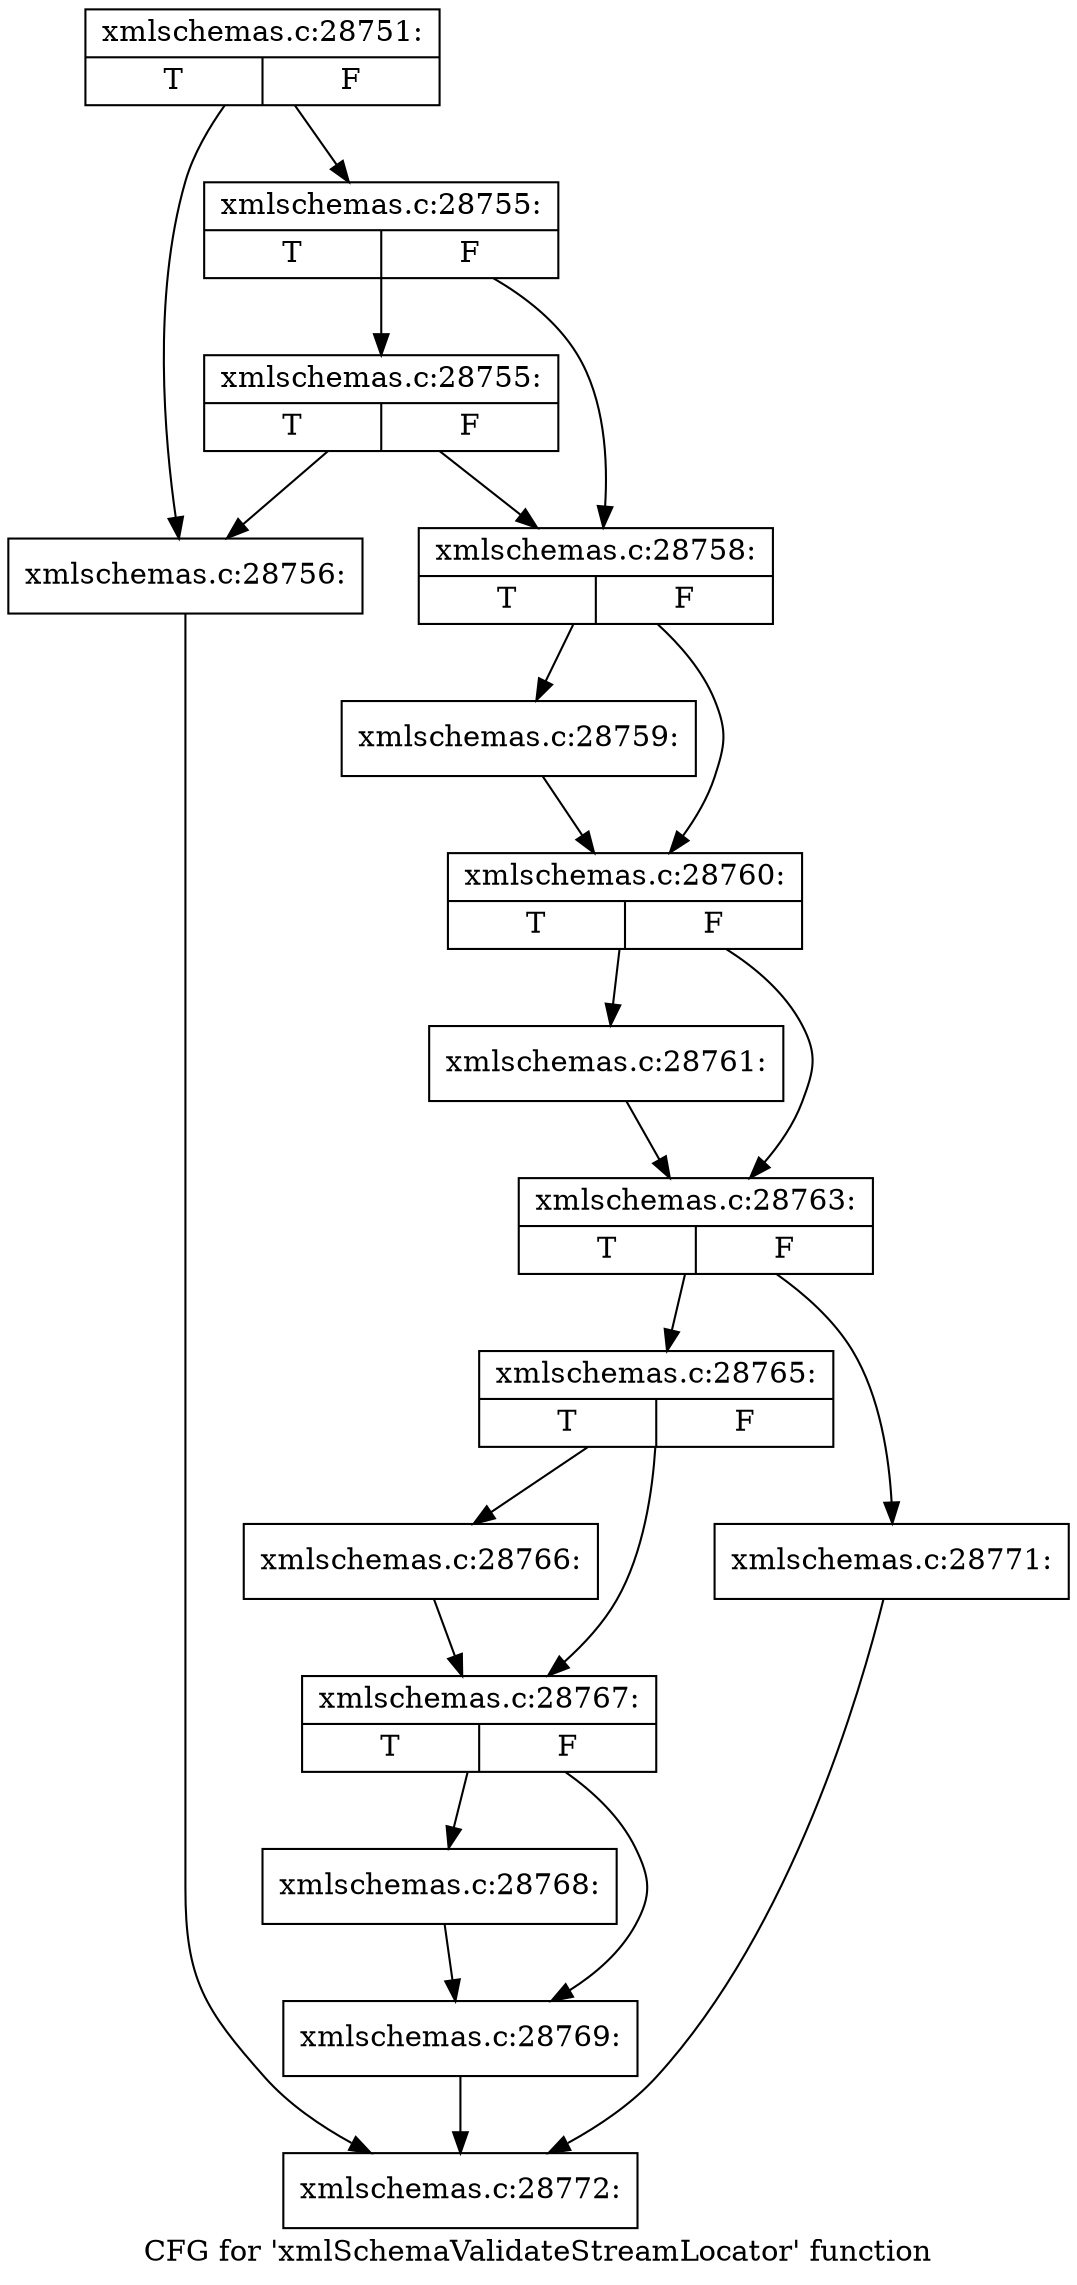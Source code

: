 digraph "CFG for 'xmlSchemaValidateStreamLocator' function" {
	label="CFG for 'xmlSchemaValidateStreamLocator' function";

	Node0x5705a30 [shape=record,label="{xmlschemas.c:28751:|{<s0>T|<s1>F}}"];
	Node0x5705a30 -> Node0x570ecb0;
	Node0x5705a30 -> Node0x570ed50;
	Node0x570ed50 [shape=record,label="{xmlschemas.c:28755:|{<s0>T|<s1>F}}"];
	Node0x570ed50 -> Node0x570f060;
	Node0x570ed50 -> Node0x570ed00;
	Node0x570f060 [shape=record,label="{xmlschemas.c:28755:|{<s0>T|<s1>F}}"];
	Node0x570f060 -> Node0x570ecb0;
	Node0x570f060 -> Node0x570ed00;
	Node0x570ecb0 [shape=record,label="{xmlschemas.c:28756:}"];
	Node0x570ecb0 -> Node0x570ce10;
	Node0x570ed00 [shape=record,label="{xmlschemas.c:28758:|{<s0>T|<s1>F}}"];
	Node0x570ed00 -> Node0x570f6f0;
	Node0x570ed00 -> Node0x570f740;
	Node0x570f6f0 [shape=record,label="{xmlschemas.c:28759:}"];
	Node0x570f6f0 -> Node0x570f740;
	Node0x570f740 [shape=record,label="{xmlschemas.c:28760:|{<s0>T|<s1>F}}"];
	Node0x570f740 -> Node0x570fc60;
	Node0x570f740 -> Node0x570fcb0;
	Node0x570fc60 [shape=record,label="{xmlschemas.c:28761:}"];
	Node0x570fc60 -> Node0x570fcb0;
	Node0x570fcb0 [shape=record,label="{xmlschemas.c:28763:|{<s0>T|<s1>F}}"];
	Node0x570fcb0 -> Node0x57103d0;
	Node0x570fcb0 -> Node0x5710420;
	Node0x57103d0 [shape=record,label="{xmlschemas.c:28765:|{<s0>T|<s1>F}}"];
	Node0x57103d0 -> Node0x5710910;
	Node0x57103d0 -> Node0x5710960;
	Node0x5710910 [shape=record,label="{xmlschemas.c:28766:}"];
	Node0x5710910 -> Node0x5710960;
	Node0x5710960 [shape=record,label="{xmlschemas.c:28767:|{<s0>T|<s1>F}}"];
	Node0x5710960 -> Node0x57110e0;
	Node0x5710960 -> Node0x5711130;
	Node0x57110e0 [shape=record,label="{xmlschemas.c:28768:}"];
	Node0x57110e0 -> Node0x5711130;
	Node0x5711130 [shape=record,label="{xmlschemas.c:28769:}"];
	Node0x5711130 -> Node0x570ce10;
	Node0x5710420 [shape=record,label="{xmlschemas.c:28771:}"];
	Node0x5710420 -> Node0x570ce10;
	Node0x570ce10 [shape=record,label="{xmlschemas.c:28772:}"];
}
